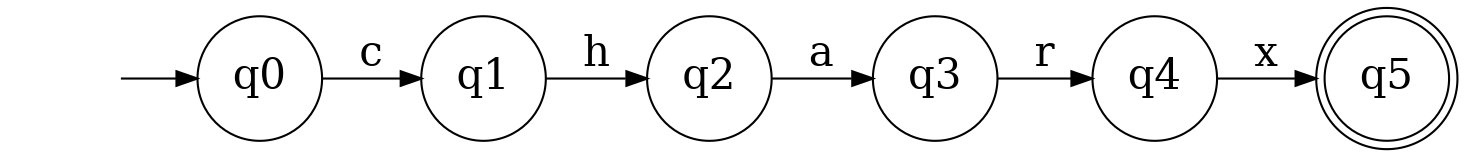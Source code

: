 digraph "automatas/Tipo_de_dato/cosocharx" {
	graph [rankdir=LR]
	node [fontsize=20]
	edge [fontsize="20pt"]
	"" [label="" shape=plaintext]
	q5 [label=q5 shape=doublecircle]
	q3 [label=q3 shape=circle]
	q4 [label=q4 shape=circle]
	q2 [label=q2 shape=circle]
	q0 [label=q0 shape=circle]
	q1 [label=q1 shape=circle]
	"" -> q0 [label=""]
	q0 -> q1 [label=c]
	q1 -> q2 [label=h]
	q2 -> q3 [label=a]
	q3 -> q4 [label=r]
	q4 -> q5 [label=x]
}
